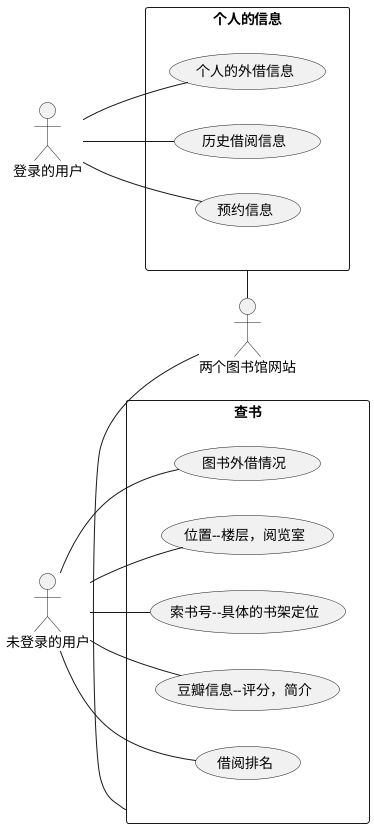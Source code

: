 @startuml
left to right direction
skinparam packagestyle rect
actor 未登录的用户
actor 登录的用户
actor 两个图书馆网站

rectangle 查书{
 未登录的用户 -- (图书外借情况)
 未登录的用户 -- (位置--楼层，阅览室)
 未登录的用户 -- (索书号--具体的书架定位)
 未登录的用户 -- (豆瓣信息--评分，简介)
 未登录的用户 -- (借阅排名)
 查书-right-两个图书馆网站
}

rectangle 个人的信息{
 登录的用户--(个人的外借信息)
 登录的用户--(历史借阅信息)
 登录的用户--(预约信息)
 个人的信息-right-两个图书馆网站
}

@enduml